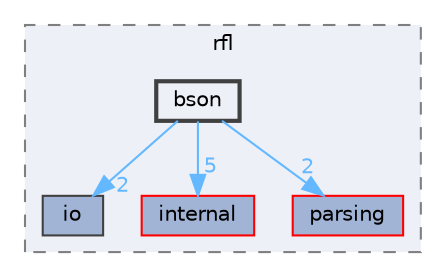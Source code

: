 digraph "external/reflect-cpp/include/rfl/bson"
{
 // LATEX_PDF_SIZE
  bgcolor="transparent";
  edge [fontname=Helvetica,fontsize=10,labelfontname=Helvetica,labelfontsize=10];
  node [fontname=Helvetica,fontsize=10,shape=box,height=0.2,width=0.4];
  compound=true
  subgraph clusterdir_a1c21b4173a2351390497ddcc1ae545f {
    graph [ bgcolor="#edf0f7", pencolor="grey50", label="rfl", fontname=Helvetica,fontsize=10 style="filled,dashed", URL="dir_a1c21b4173a2351390497ddcc1ae545f.html",tooltip=""]
  dir_4dab533cef55ed3d0df4e33f82724dae [label="io", fillcolor="#a2b4d6", color="grey25", style="filled", URL="dir_4dab533cef55ed3d0df4e33f82724dae.html",tooltip=""];
  dir_4dd43511236181189a890f262715a05e [label="internal", fillcolor="#a2b4d6", color="red", style="filled", URL="dir_4dd43511236181189a890f262715a05e.html",tooltip=""];
  dir_97727d67746efdc48dc27b8153798aa8 [label="parsing", fillcolor="#a2b4d6", color="red", style="filled", URL="dir_97727d67746efdc48dc27b8153798aa8.html",tooltip=""];
  dir_5f5ba742890ec00c3fb9f4d4ce7ddfd4 [label="bson", fillcolor="#edf0f7", color="grey25", style="filled,bold", URL="dir_5f5ba742890ec00c3fb9f4d4ce7ddfd4.html",tooltip=""];
  }
  dir_5f5ba742890ec00c3fb9f4d4ce7ddfd4->dir_4dab533cef55ed3d0df4e33f82724dae [headlabel="2", labeldistance=1.5 headhref="dir_000088_000416.html" href="dir_000088_000416.html" color="steelblue1" fontcolor="steelblue1"];
  dir_5f5ba742890ec00c3fb9f4d4ce7ddfd4->dir_4dd43511236181189a890f262715a05e [headlabel="5", labeldistance=1.5 headhref="dir_000088_000409.html" href="dir_000088_000409.html" color="steelblue1" fontcolor="steelblue1"];
  dir_5f5ba742890ec00c3fb9f4d4ce7ddfd4->dir_97727d67746efdc48dc27b8153798aa8 [headlabel="2", labeldistance=1.5 headhref="dir_000088_000540.html" href="dir_000088_000540.html" color="steelblue1" fontcolor="steelblue1"];
}
